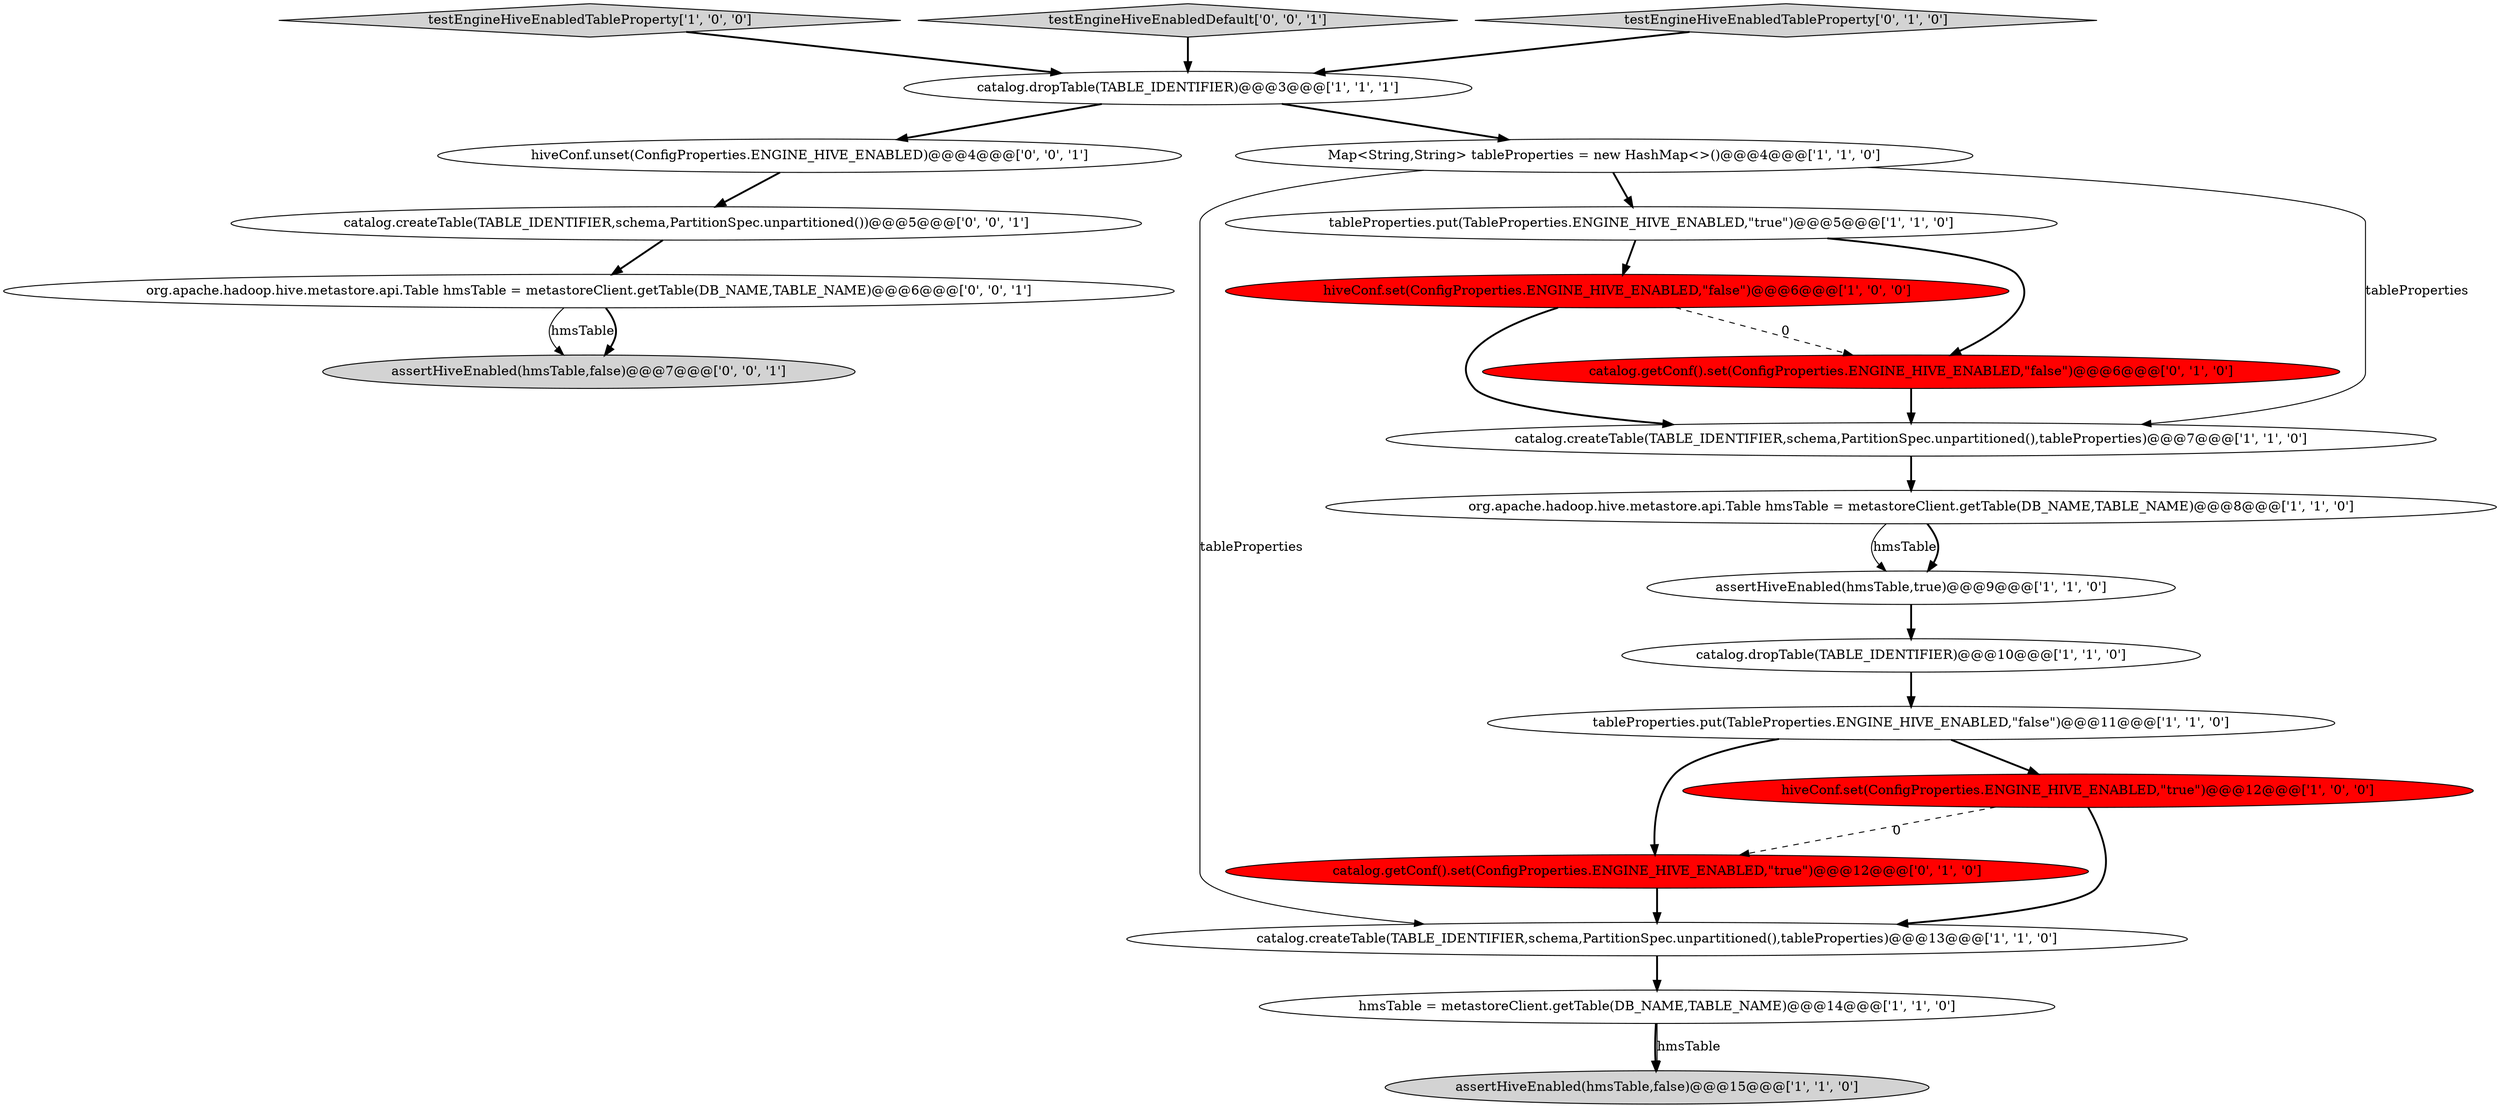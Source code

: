 digraph {
10 [style = filled, label = "catalog.dropTable(TABLE_IDENTIFIER)@@@3@@@['1', '1', '1']", fillcolor = white, shape = ellipse image = "AAA0AAABBB1BBB"];
0 [style = filled, label = "catalog.dropTable(TABLE_IDENTIFIER)@@@10@@@['1', '1', '0']", fillcolor = white, shape = ellipse image = "AAA0AAABBB1BBB"];
1 [style = filled, label = "tableProperties.put(TableProperties.ENGINE_HIVE_ENABLED,\"true\")@@@5@@@['1', '1', '0']", fillcolor = white, shape = ellipse image = "AAA0AAABBB1BBB"];
4 [style = filled, label = "hiveConf.set(ConfigProperties.ENGINE_HIVE_ENABLED,\"true\")@@@12@@@['1', '0', '0']", fillcolor = red, shape = ellipse image = "AAA1AAABBB1BBB"];
14 [style = filled, label = "catalog.getConf().set(ConfigProperties.ENGINE_HIVE_ENABLED,\"false\")@@@6@@@['0', '1', '0']", fillcolor = red, shape = ellipse image = "AAA1AAABBB2BBB"];
21 [style = filled, label = "hiveConf.unset(ConfigProperties.ENGINE_HIVE_ENABLED)@@@4@@@['0', '0', '1']", fillcolor = white, shape = ellipse image = "AAA0AAABBB3BBB"];
7 [style = filled, label = "assertHiveEnabled(hmsTable,true)@@@9@@@['1', '1', '0']", fillcolor = white, shape = ellipse image = "AAA0AAABBB1BBB"];
11 [style = filled, label = "org.apache.hadoop.hive.metastore.api.Table hmsTable = metastoreClient.getTable(DB_NAME,TABLE_NAME)@@@8@@@['1', '1', '0']", fillcolor = white, shape = ellipse image = "AAA0AAABBB1BBB"];
9 [style = filled, label = "testEngineHiveEnabledTableProperty['1', '0', '0']", fillcolor = lightgray, shape = diamond image = "AAA0AAABBB1BBB"];
3 [style = filled, label = "tableProperties.put(TableProperties.ENGINE_HIVE_ENABLED,\"false\")@@@11@@@['1', '1', '0']", fillcolor = white, shape = ellipse image = "AAA0AAABBB1BBB"];
13 [style = filled, label = "hiveConf.set(ConfigProperties.ENGINE_HIVE_ENABLED,\"false\")@@@6@@@['1', '0', '0']", fillcolor = red, shape = ellipse image = "AAA1AAABBB1BBB"];
6 [style = filled, label = "catalog.createTable(TABLE_IDENTIFIER,schema,PartitionSpec.unpartitioned(),tableProperties)@@@7@@@['1', '1', '0']", fillcolor = white, shape = ellipse image = "AAA0AAABBB1BBB"];
18 [style = filled, label = "catalog.createTable(TABLE_IDENTIFIER,schema,PartitionSpec.unpartitioned())@@@5@@@['0', '0', '1']", fillcolor = white, shape = ellipse image = "AAA0AAABBB3BBB"];
8 [style = filled, label = "assertHiveEnabled(hmsTable,false)@@@15@@@['1', '1', '0']", fillcolor = lightgray, shape = ellipse image = "AAA0AAABBB1BBB"];
17 [style = filled, label = "testEngineHiveEnabledDefault['0', '0', '1']", fillcolor = lightgray, shape = diamond image = "AAA0AAABBB3BBB"];
2 [style = filled, label = "Map<String,String> tableProperties = new HashMap<>()@@@4@@@['1', '1', '0']", fillcolor = white, shape = ellipse image = "AAA0AAABBB1BBB"];
20 [style = filled, label = "org.apache.hadoop.hive.metastore.api.Table hmsTable = metastoreClient.getTable(DB_NAME,TABLE_NAME)@@@6@@@['0', '0', '1']", fillcolor = white, shape = ellipse image = "AAA0AAABBB3BBB"];
5 [style = filled, label = "hmsTable = metastoreClient.getTable(DB_NAME,TABLE_NAME)@@@14@@@['1', '1', '0']", fillcolor = white, shape = ellipse image = "AAA0AAABBB1BBB"];
15 [style = filled, label = "catalog.getConf().set(ConfigProperties.ENGINE_HIVE_ENABLED,\"true\")@@@12@@@['0', '1', '0']", fillcolor = red, shape = ellipse image = "AAA1AAABBB2BBB"];
19 [style = filled, label = "assertHiveEnabled(hmsTable,false)@@@7@@@['0', '0', '1']", fillcolor = lightgray, shape = ellipse image = "AAA0AAABBB3BBB"];
16 [style = filled, label = "testEngineHiveEnabledTableProperty['0', '1', '0']", fillcolor = lightgray, shape = diamond image = "AAA0AAABBB2BBB"];
12 [style = filled, label = "catalog.createTable(TABLE_IDENTIFIER,schema,PartitionSpec.unpartitioned(),tableProperties)@@@13@@@['1', '1', '0']", fillcolor = white, shape = ellipse image = "AAA0AAABBB1BBB"];
0->3 [style = bold, label=""];
17->10 [style = bold, label=""];
5->8 [style = bold, label=""];
12->5 [style = bold, label=""];
16->10 [style = bold, label=""];
2->1 [style = bold, label=""];
7->0 [style = bold, label=""];
3->15 [style = bold, label=""];
10->21 [style = bold, label=""];
2->12 [style = solid, label="tableProperties"];
9->10 [style = bold, label=""];
3->4 [style = bold, label=""];
1->13 [style = bold, label=""];
21->18 [style = bold, label=""];
2->6 [style = solid, label="tableProperties"];
13->14 [style = dashed, label="0"];
18->20 [style = bold, label=""];
4->15 [style = dashed, label="0"];
6->11 [style = bold, label=""];
4->12 [style = bold, label=""];
10->2 [style = bold, label=""];
1->14 [style = bold, label=""];
15->12 [style = bold, label=""];
11->7 [style = solid, label="hmsTable"];
5->8 [style = solid, label="hmsTable"];
13->6 [style = bold, label=""];
20->19 [style = solid, label="hmsTable"];
20->19 [style = bold, label=""];
14->6 [style = bold, label=""];
11->7 [style = bold, label=""];
}
